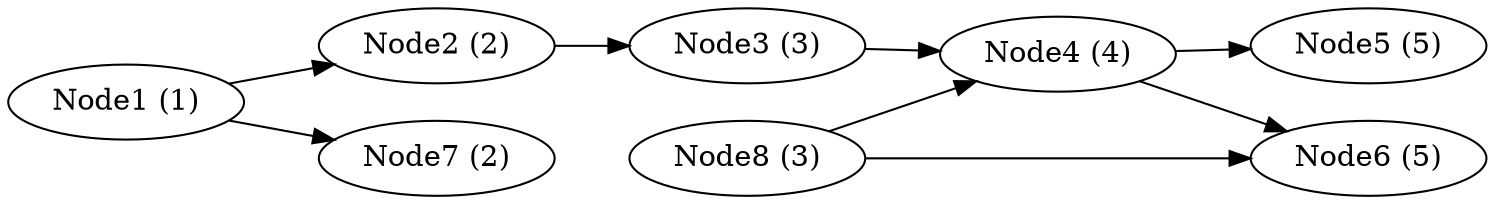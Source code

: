 strict digraph "" {
	graph [
		rankdir="LR",
	]
	node [
		label="\N",
	];
	Node1	[
		label="Node1 (1)",
		type="AWS::Node",
		];
	Node2	[
		label="Node2 (2)",
		type="AWS::Node",
		];
	Node3	[
		label="Node3 (3)",
		type="AWS::Node",
		];
	Node4	[
		label="Node4 (4)",
		type="AWS::Node",
		];
	Node5	[
		label="Node5 (5)",
		type="AWS::Node",
		];
	Node6	[
		label="Node6 (5)",
		type="AWS::Node"
		];
	Node7	[
		label="Node7 (2)",
		type="AWS::Node",
		];
	Node8	[
		label="Node8 (3)",
		type="AWS::Node",
		];
	Node1 -> Node2;
	Node1 -> Node7;
	Node2 -> Node3;
	Node3 -> Node4;
	Node4 -> Node5;
	Node4 -> Node6;
	Node8 -> Node4;
	Node8 -> Node6;
}

